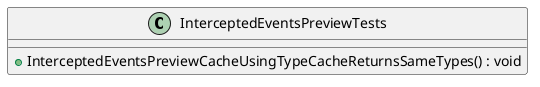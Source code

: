 @startuml
class InterceptedEventsPreviewTests {
    + InterceptedEventsPreviewCacheUsingTypeCacheReturnsSameTypes() : void
}
@enduml
